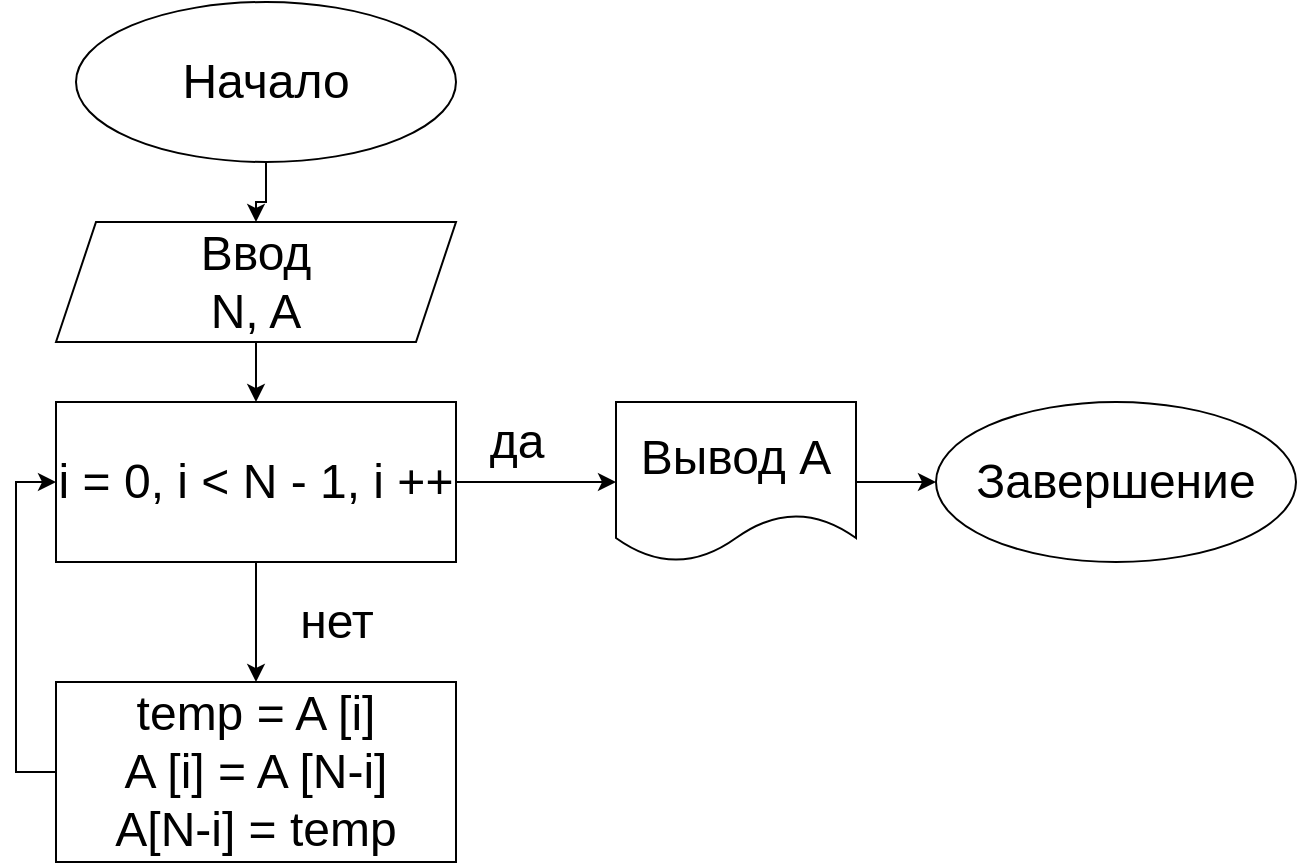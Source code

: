 <mxfile version="20.8.20" type="github">
  <diagram name="Страница 1" id="BKDGPuzrd8qzw8zUG01F">
    <mxGraphModel dx="1242" dy="827" grid="1" gridSize="10" guides="1" tooltips="1" connect="1" arrows="1" fold="1" page="1" pageScale="1" pageWidth="827" pageHeight="1169" math="0" shadow="0">
      <root>
        <mxCell id="0" />
        <mxCell id="1" parent="0" />
        <mxCell id="6eBMw2B0T_vQzR6f5CKa-3" value="" style="edgeStyle=orthogonalEdgeStyle;rounded=0;orthogonalLoop=1;jettySize=auto;html=1;fontSize=24;" edge="1" parent="1" source="6eBMw2B0T_vQzR6f5CKa-1" target="6eBMw2B0T_vQzR6f5CKa-2">
          <mxGeometry relative="1" as="geometry" />
        </mxCell>
        <mxCell id="6eBMw2B0T_vQzR6f5CKa-1" value="Начало" style="ellipse;whiteSpace=wrap;html=1;fontSize=24;" vertex="1" parent="1">
          <mxGeometry x="330" y="20" width="190" height="80" as="geometry" />
        </mxCell>
        <mxCell id="6eBMw2B0T_vQzR6f5CKa-5" value="" style="edgeStyle=orthogonalEdgeStyle;rounded=0;orthogonalLoop=1;jettySize=auto;html=1;fontSize=24;" edge="1" parent="1" source="6eBMw2B0T_vQzR6f5CKa-2" target="6eBMw2B0T_vQzR6f5CKa-4">
          <mxGeometry relative="1" as="geometry" />
        </mxCell>
        <mxCell id="6eBMw2B0T_vQzR6f5CKa-2" value="Ввод&lt;br&gt;N, A" style="shape=parallelogram;perimeter=parallelogramPerimeter;whiteSpace=wrap;html=1;fixedSize=1;fontSize=24;" vertex="1" parent="1">
          <mxGeometry x="320" y="130" width="200" height="60" as="geometry" />
        </mxCell>
        <mxCell id="6eBMw2B0T_vQzR6f5CKa-7" value="" style="edgeStyle=orthogonalEdgeStyle;rounded=0;orthogonalLoop=1;jettySize=auto;html=1;fontSize=24;" edge="1" parent="1" source="6eBMw2B0T_vQzR6f5CKa-4" target="6eBMw2B0T_vQzR6f5CKa-6">
          <mxGeometry relative="1" as="geometry" />
        </mxCell>
        <mxCell id="6eBMw2B0T_vQzR6f5CKa-9" value="" style="edgeStyle=orthogonalEdgeStyle;rounded=0;orthogonalLoop=1;jettySize=auto;html=1;fontSize=24;" edge="1" parent="1" source="6eBMw2B0T_vQzR6f5CKa-4" target="6eBMw2B0T_vQzR6f5CKa-8">
          <mxGeometry relative="1" as="geometry" />
        </mxCell>
        <mxCell id="6eBMw2B0T_vQzR6f5CKa-4" value="i = 0, i &amp;lt; N - 1, i ++" style="whiteSpace=wrap;html=1;fontSize=24;" vertex="1" parent="1">
          <mxGeometry x="320" y="220" width="200" height="80" as="geometry" />
        </mxCell>
        <mxCell id="6eBMw2B0T_vQzR6f5CKa-14" value="" style="edgeStyle=orthogonalEdgeStyle;rounded=0;orthogonalLoop=1;jettySize=auto;html=1;fontSize=24;" edge="1" parent="1" source="6eBMw2B0T_vQzR6f5CKa-6" target="6eBMw2B0T_vQzR6f5CKa-13">
          <mxGeometry relative="1" as="geometry" />
        </mxCell>
        <mxCell id="6eBMw2B0T_vQzR6f5CKa-6" value="Вывод А" style="shape=document;whiteSpace=wrap;html=1;boundedLbl=1;fontSize=24;" vertex="1" parent="1">
          <mxGeometry x="600" y="220" width="120" height="80" as="geometry" />
        </mxCell>
        <mxCell id="6eBMw2B0T_vQzR6f5CKa-12" style="edgeStyle=orthogonalEdgeStyle;rounded=0;orthogonalLoop=1;jettySize=auto;html=1;entryX=0;entryY=0.5;entryDx=0;entryDy=0;fontSize=24;" edge="1" parent="1" source="6eBMw2B0T_vQzR6f5CKa-8" target="6eBMw2B0T_vQzR6f5CKa-4">
          <mxGeometry relative="1" as="geometry">
            <Array as="points">
              <mxPoint x="300" y="405" />
              <mxPoint x="300" y="260" />
            </Array>
          </mxGeometry>
        </mxCell>
        <mxCell id="6eBMw2B0T_vQzR6f5CKa-8" value="temp = A [i]&lt;br&gt;A [i] = A [N-i]&lt;br&gt;A[N-i] = temp" style="whiteSpace=wrap;html=1;fontSize=24;" vertex="1" parent="1">
          <mxGeometry x="320" y="360" width="200" height="90" as="geometry" />
        </mxCell>
        <mxCell id="6eBMw2B0T_vQzR6f5CKa-10" value="да" style="text;html=1;align=center;verticalAlign=middle;resizable=0;points=[];autosize=1;strokeColor=none;fillColor=none;fontSize=24;" vertex="1" parent="1">
          <mxGeometry x="525" y="220" width="50" height="40" as="geometry" />
        </mxCell>
        <mxCell id="6eBMw2B0T_vQzR6f5CKa-11" value="нет" style="text;html=1;align=center;verticalAlign=middle;resizable=0;points=[];autosize=1;strokeColor=none;fillColor=none;fontSize=24;" vertex="1" parent="1">
          <mxGeometry x="430" y="310" width="60" height="40" as="geometry" />
        </mxCell>
        <mxCell id="6eBMw2B0T_vQzR6f5CKa-13" value="Завершение" style="ellipse;whiteSpace=wrap;html=1;fontSize=24;" vertex="1" parent="1">
          <mxGeometry x="760" y="220" width="180" height="80" as="geometry" />
        </mxCell>
      </root>
    </mxGraphModel>
  </diagram>
</mxfile>
